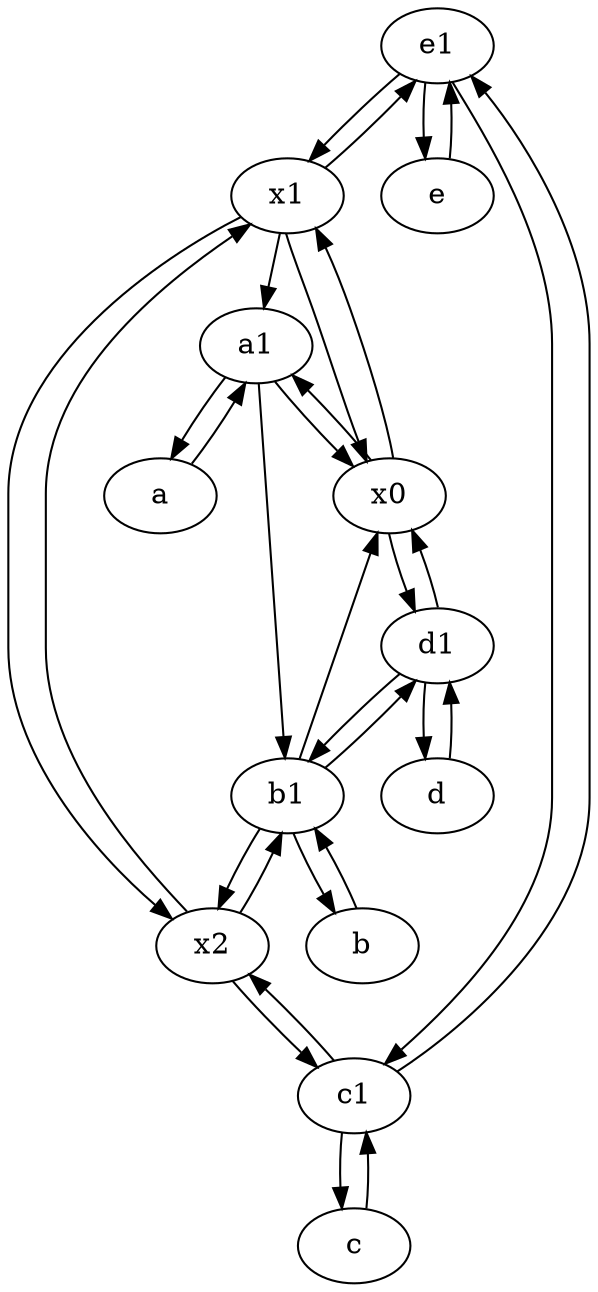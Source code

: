 digraph  {
	e1 [pos="25,45!"];
	d [pos="20,30!"];
	x0;
	x2;
	x1;
	b [pos="50,20!"];
	b1 [pos="45,20!"];
	e [pos="30,50!"];
	c1 [pos="30,15!"];
	d1 [pos="25,30!"];
	a [pos="40,10!"];
	c [pos="20,10!"];
	a1 [pos="40,15!"];
	e1 -> e;
	a1 -> a;
	d1 -> x0;
	d1 -> b1;
	e -> e1;
	x0 -> x1;
	e1 -> c1;
	x2 -> b1;
	x0 -> d1;
	c1 -> x2;
	x0 -> a1;
	x1 -> a1;
	x2 -> x1;
	d1 -> d;
	b -> b1;
	b1 -> b;
	x1 -> e1;
	a1 -> x0;
	x2 -> c1;
	b1 -> d1;
	x1 -> x2;
	e1 -> x1;
	a1 -> b1;
	c -> c1;
	x1 -> x0;
	b1 -> x0;
	a -> a1;
	c1 -> e1;
	c1 -> c;
	d -> d1;
	b1 -> x2;

	}